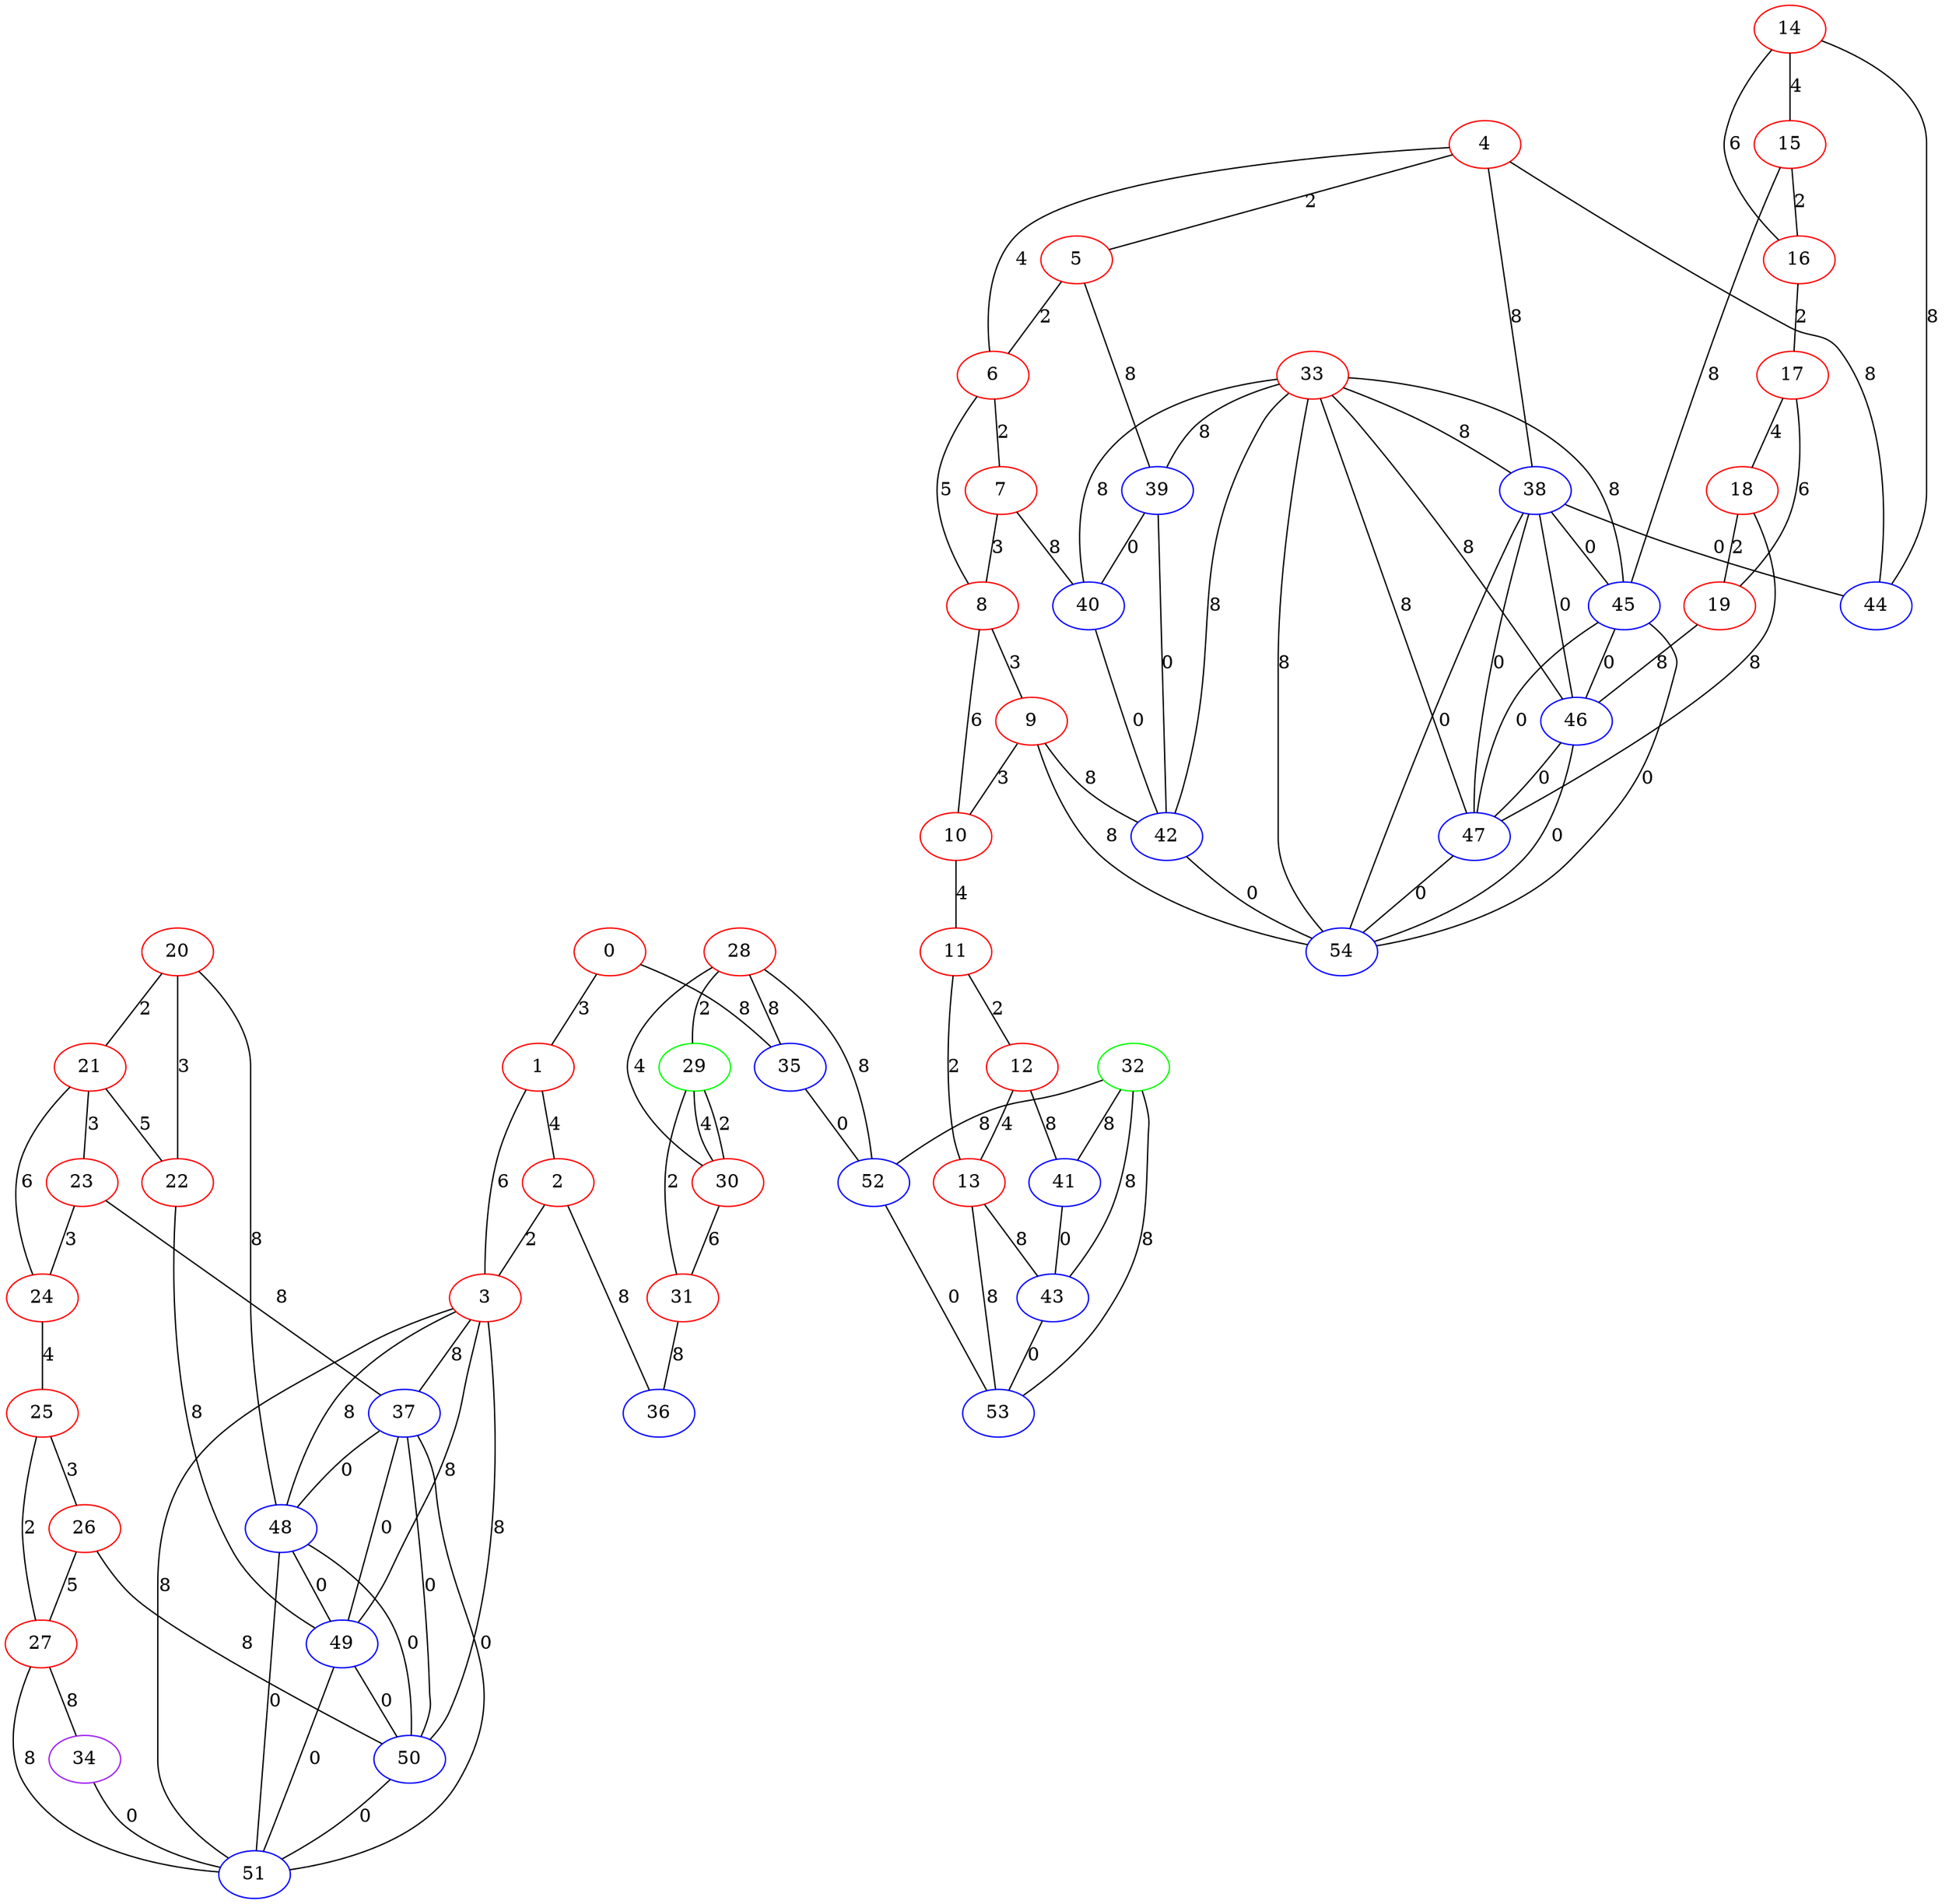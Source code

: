 graph "" {
0 [color=red, weight=1];
1 [color=red, weight=1];
2 [color=red, weight=1];
3 [color=red, weight=1];
4 [color=red, weight=1];
5 [color=red, weight=1];
6 [color=red, weight=1];
7 [color=red, weight=1];
8 [color=red, weight=1];
9 [color=red, weight=1];
10 [color=red, weight=1];
11 [color=red, weight=1];
12 [color=red, weight=1];
13 [color=red, weight=1];
14 [color=red, weight=1];
15 [color=red, weight=1];
16 [color=red, weight=1];
17 [color=red, weight=1];
18 [color=red, weight=1];
19 [color=red, weight=1];
20 [color=red, weight=1];
21 [color=red, weight=1];
22 [color=red, weight=1];
23 [color=red, weight=1];
24 [color=red, weight=1];
25 [color=red, weight=1];
26 [color=red, weight=1];
27 [color=red, weight=1];
28 [color=red, weight=1];
29 [color=green, weight=2];
30 [color=red, weight=1];
31 [color=red, weight=1];
32 [color=green, weight=2];
33 [color=red, weight=1];
34 [color=purple, weight=4];
35 [color=blue, weight=3];
36 [color=blue, weight=3];
37 [color=blue, weight=3];
38 [color=blue, weight=3];
39 [color=blue, weight=3];
40 [color=blue, weight=3];
41 [color=blue, weight=3];
42 [color=blue, weight=3];
43 [color=blue, weight=3];
44 [color=blue, weight=3];
45 [color=blue, weight=3];
46 [color=blue, weight=3];
47 [color=blue, weight=3];
48 [color=blue, weight=3];
49 [color=blue, weight=3];
50 [color=blue, weight=3];
51 [color=blue, weight=3];
52 [color=blue, weight=3];
53 [color=blue, weight=3];
54 [color=blue, weight=3];
0 -- 1  [key=0, label=3];
0 -- 35  [key=0, label=8];
1 -- 2  [key=0, label=4];
1 -- 3  [key=0, label=6];
2 -- 3  [key=0, label=2];
2 -- 36  [key=0, label=8];
3 -- 37  [key=0, label=8];
3 -- 48  [key=0, label=8];
3 -- 49  [key=0, label=8];
3 -- 50  [key=0, label=8];
3 -- 51  [key=0, label=8];
4 -- 38  [key=0, label=8];
4 -- 44  [key=0, label=8];
4 -- 5  [key=0, label=2];
4 -- 6  [key=0, label=4];
5 -- 6  [key=0, label=2];
5 -- 39  [key=0, label=8];
6 -- 8  [key=0, label=5];
6 -- 7  [key=0, label=2];
7 -- 8  [key=0, label=3];
7 -- 40  [key=0, label=8];
8 -- 9  [key=0, label=3];
8 -- 10  [key=0, label=6];
9 -- 10  [key=0, label=3];
9 -- 42  [key=0, label=8];
9 -- 54  [key=0, label=8];
10 -- 11  [key=0, label=4];
11 -- 12  [key=0, label=2];
11 -- 13  [key=0, label=2];
12 -- 41  [key=0, label=8];
12 -- 13  [key=0, label=4];
13 -- 43  [key=0, label=8];
13 -- 53  [key=0, label=8];
14 -- 16  [key=0, label=6];
14 -- 44  [key=0, label=8];
14 -- 15  [key=0, label=4];
15 -- 16  [key=0, label=2];
15 -- 45  [key=0, label=8];
16 -- 17  [key=0, label=2];
17 -- 18  [key=0, label=4];
17 -- 19  [key=0, label=6];
18 -- 19  [key=0, label=2];
18 -- 47  [key=0, label=8];
19 -- 46  [key=0, label=8];
20 -- 48  [key=0, label=8];
20 -- 21  [key=0, label=2];
20 -- 22  [key=0, label=3];
21 -- 24  [key=0, label=6];
21 -- 22  [key=0, label=5];
21 -- 23  [key=0, label=3];
22 -- 49  [key=0, label=8];
23 -- 24  [key=0, label=3];
23 -- 37  [key=0, label=8];
24 -- 25  [key=0, label=4];
25 -- 26  [key=0, label=3];
25 -- 27  [key=0, label=2];
26 -- 50  [key=0, label=8];
26 -- 27  [key=0, label=5];
27 -- 51  [key=0, label=8];
27 -- 34  [key=0, label=8];
28 -- 35  [key=0, label=8];
28 -- 52  [key=0, label=8];
28 -- 29  [key=0, label=2];
28 -- 30  [key=0, label=4];
29 -- 30  [key=0, label=4];
29 -- 30  [key=1, label=2];
29 -- 31  [key=0, label=2];
30 -- 31  [key=0, label=6];
31 -- 36  [key=0, label=8];
32 -- 41  [key=0, label=8];
32 -- 43  [key=0, label=8];
32 -- 52  [key=0, label=8];
32 -- 53  [key=0, label=8];
33 -- 38  [key=0, label=8];
33 -- 39  [key=0, label=8];
33 -- 40  [key=0, label=8];
33 -- 42  [key=0, label=8];
33 -- 45  [key=0, label=8];
33 -- 46  [key=0, label=8];
33 -- 47  [key=0, label=8];
33 -- 54  [key=0, label=8];
34 -- 51  [key=0, label=0];
35 -- 52  [key=0, label=0];
37 -- 48  [key=0, label=0];
37 -- 49  [key=0, label=0];
37 -- 50  [key=0, label=0];
37 -- 51  [key=0, label=0];
38 -- 44  [key=0, label=0];
38 -- 45  [key=0, label=0];
38 -- 46  [key=0, label=0];
38 -- 47  [key=0, label=0];
38 -- 54  [key=0, label=0];
39 -- 40  [key=0, label=0];
39 -- 42  [key=0, label=0];
40 -- 42  [key=0, label=0];
41 -- 43  [key=0, label=0];
42 -- 54  [key=0, label=0];
43 -- 53  [key=0, label=0];
45 -- 46  [key=0, label=0];
45 -- 47  [key=0, label=0];
45 -- 54  [key=0, label=0];
46 -- 47  [key=0, label=0];
46 -- 54  [key=0, label=0];
47 -- 54  [key=0, label=0];
48 -- 49  [key=0, label=0];
48 -- 50  [key=0, label=0];
48 -- 51  [key=0, label=0];
49 -- 50  [key=0, label=0];
49 -- 51  [key=0, label=0];
50 -- 51  [key=0, label=0];
52 -- 53  [key=0, label=0];
}
